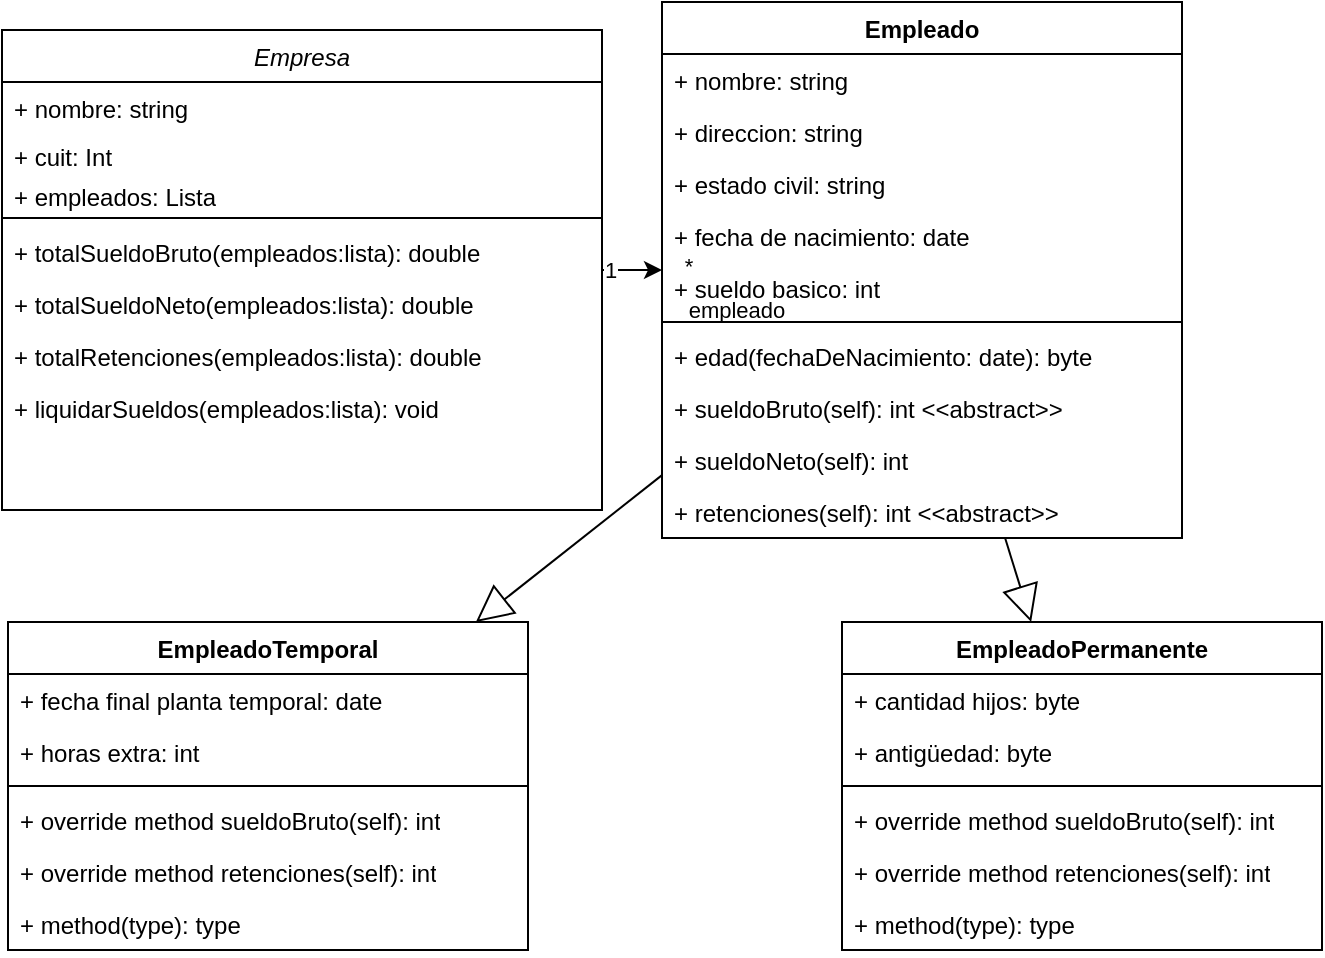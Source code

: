 <mxfile>
    <diagram id="C5RBs43oDa-KdzZeNtuy" name="Page-1">
        <mxGraphModel dx="629" dy="560" grid="1" gridSize="10" guides="1" tooltips="1" connect="1" arrows="1" fold="1" page="1" pageScale="1" pageWidth="827" pageHeight="1169" math="0" shadow="0">
            <root>
                <mxCell id="WIyWlLk6GJQsqaUBKTNV-0"/>
                <mxCell id="WIyWlLk6GJQsqaUBKTNV-1" parent="WIyWlLk6GJQsqaUBKTNV-0"/>
                <mxCell id="Jje3imni8qA5NjKe_Jq5-37" style="edgeStyle=orthogonalEdgeStyle;rounded=0;orthogonalLoop=1;jettySize=auto;html=1;" parent="WIyWlLk6GJQsqaUBKTNV-1" source="zkfFHV4jXpPFQw0GAbJ--0" target="Jje3imni8qA5NjKe_Jq5-11" edge="1">
                    <mxGeometry relative="1" as="geometry"/>
                </mxCell>
                <mxCell id="Jje3imni8qA5NjKe_Jq5-38" value="empleado" style="edgeLabel;html=1;align=center;verticalAlign=middle;resizable=0;points=[];" parent="Jje3imni8qA5NjKe_Jq5-37" vertex="1" connectable="0">
                    <mxGeometry x="-0.766" relative="1" as="geometry">
                        <mxPoint x="61" y="20" as="offset"/>
                    </mxGeometry>
                </mxCell>
                <mxCell id="Jje3imni8qA5NjKe_Jq5-39" value="*" style="edgeLabel;html=1;align=center;verticalAlign=middle;resizable=0;points=[];" parent="Jje3imni8qA5NjKe_Jq5-37" vertex="1" connectable="0">
                    <mxGeometry x="0.424" y="2" relative="1" as="geometry">
                        <mxPoint x="27" as="offset"/>
                    </mxGeometry>
                </mxCell>
                <mxCell id="Jje3imni8qA5NjKe_Jq5-40" value="1" style="edgeLabel;html=1;align=center;verticalAlign=middle;resizable=0;points=[];" parent="Jje3imni8qA5NjKe_Jq5-37" vertex="1" connectable="0">
                    <mxGeometry x="-0.869" relative="1" as="geometry">
                        <mxPoint as="offset"/>
                    </mxGeometry>
                </mxCell>
                <mxCell id="zkfFHV4jXpPFQw0GAbJ--0" value="Empresa" style="swimlane;fontStyle=2;align=center;verticalAlign=top;childLayout=stackLayout;horizontal=1;startSize=26;horizontalStack=0;resizeParent=1;resizeLast=0;collapsible=1;marginBottom=0;rounded=0;shadow=0;strokeWidth=1;" parent="WIyWlLk6GJQsqaUBKTNV-1" vertex="1">
                    <mxGeometry x="150" y="144" width="300" height="240" as="geometry">
                        <mxRectangle x="230" y="140" width="160" height="26" as="alternateBounds"/>
                    </mxGeometry>
                </mxCell>
                <mxCell id="Jje3imni8qA5NjKe_Jq5-0" value="+ nombre: string" style="text;strokeColor=none;fillColor=none;align=left;verticalAlign=top;spacingLeft=4;spacingRight=4;overflow=hidden;rotatable=0;points=[[0,0.5],[1,0.5]];portConstraint=eastwest;whiteSpace=wrap;html=1;" parent="zkfFHV4jXpPFQw0GAbJ--0" vertex="1">
                    <mxGeometry y="26" width="300" height="24" as="geometry"/>
                </mxCell>
                <mxCell id="Jje3imni8qA5NjKe_Jq5-2" value="+ cuit: Int" style="text;strokeColor=none;fillColor=none;align=left;verticalAlign=top;spacingLeft=4;spacingRight=4;overflow=hidden;rotatable=0;points=[[0,0.5],[1,0.5]];portConstraint=eastwest;whiteSpace=wrap;html=1;" parent="zkfFHV4jXpPFQw0GAbJ--0" vertex="1">
                    <mxGeometry y="50" width="300" height="20" as="geometry"/>
                </mxCell>
                <mxCell id="Jje3imni8qA5NjKe_Jq5-3" value="+ empleados: Lista" style="text;strokeColor=none;fillColor=none;align=left;verticalAlign=top;spacingLeft=4;spacingRight=4;overflow=hidden;rotatable=0;points=[[0,0.5],[1,0.5]];portConstraint=eastwest;whiteSpace=wrap;html=1;" parent="zkfFHV4jXpPFQw0GAbJ--0" vertex="1">
                    <mxGeometry y="70" width="300" height="20" as="geometry"/>
                </mxCell>
                <mxCell id="zkfFHV4jXpPFQw0GAbJ--4" value="" style="line;html=1;strokeWidth=1;align=left;verticalAlign=middle;spacingTop=-1;spacingLeft=3;spacingRight=3;rotatable=0;labelPosition=right;points=[];portConstraint=eastwest;" parent="zkfFHV4jXpPFQw0GAbJ--0" vertex="1">
                    <mxGeometry y="90" width="300" height="8" as="geometry"/>
                </mxCell>
                <mxCell id="Jje3imni8qA5NjKe_Jq5-7" value="+ totalSueldoBruto(empleados:lista): double" style="text;strokeColor=none;fillColor=none;align=left;verticalAlign=top;spacingLeft=4;spacingRight=4;overflow=hidden;rotatable=0;points=[[0,0.5],[1,0.5]];portConstraint=eastwest;whiteSpace=wrap;html=1;" parent="zkfFHV4jXpPFQw0GAbJ--0" vertex="1">
                    <mxGeometry y="98" width="300" height="26" as="geometry"/>
                </mxCell>
                <mxCell id="Jje3imni8qA5NjKe_Jq5-8" value="+ totalSueldoNeto(empleados:lista): double" style="text;strokeColor=none;fillColor=none;align=left;verticalAlign=top;spacingLeft=4;spacingRight=4;overflow=hidden;rotatable=0;points=[[0,0.5],[1,0.5]];portConstraint=eastwest;whiteSpace=wrap;html=1;" parent="zkfFHV4jXpPFQw0GAbJ--0" vertex="1">
                    <mxGeometry y="124" width="300" height="26" as="geometry"/>
                </mxCell>
                <mxCell id="Jje3imni8qA5NjKe_Jq5-9" value="+ totalRetenciones(empleados:lista): double" style="text;strokeColor=none;fillColor=none;align=left;verticalAlign=top;spacingLeft=4;spacingRight=4;overflow=hidden;rotatable=0;points=[[0,0.5],[1,0.5]];portConstraint=eastwest;whiteSpace=wrap;html=1;" parent="zkfFHV4jXpPFQw0GAbJ--0" vertex="1">
                    <mxGeometry y="150" width="300" height="26" as="geometry"/>
                </mxCell>
                <mxCell id="Jje3imni8qA5NjKe_Jq5-10" value="+ liquidarSueldos(empleados:lista): void" style="text;strokeColor=none;fillColor=none;align=left;verticalAlign=top;spacingLeft=4;spacingRight=4;overflow=hidden;rotatable=0;points=[[0,0.5],[1,0.5]];portConstraint=eastwest;whiteSpace=wrap;html=1;" parent="zkfFHV4jXpPFQw0GAbJ--0" vertex="1">
                    <mxGeometry y="176" width="300" height="26" as="geometry"/>
                </mxCell>
                <mxCell id="Jje3imni8qA5NjKe_Jq5-11" value="Empleado" style="swimlane;fontStyle=1;align=center;verticalAlign=top;childLayout=stackLayout;horizontal=1;startSize=26;horizontalStack=0;resizeParent=1;resizeParentMax=0;resizeLast=0;collapsible=1;marginBottom=0;whiteSpace=wrap;html=1;" parent="WIyWlLk6GJQsqaUBKTNV-1" vertex="1">
                    <mxGeometry x="480" y="130" width="260" height="268" as="geometry"/>
                </mxCell>
                <mxCell id="Jje3imni8qA5NjKe_Jq5-12" value="+ nombre: string" style="text;strokeColor=none;fillColor=none;align=left;verticalAlign=top;spacingLeft=4;spacingRight=4;overflow=hidden;rotatable=0;points=[[0,0.5],[1,0.5]];portConstraint=eastwest;whiteSpace=wrap;html=1;" parent="Jje3imni8qA5NjKe_Jq5-11" vertex="1">
                    <mxGeometry y="26" width="260" height="26" as="geometry"/>
                </mxCell>
                <mxCell id="Jje3imni8qA5NjKe_Jq5-15" value="+ direccion: string" style="text;strokeColor=none;fillColor=none;align=left;verticalAlign=top;spacingLeft=4;spacingRight=4;overflow=hidden;rotatable=0;points=[[0,0.5],[1,0.5]];portConstraint=eastwest;whiteSpace=wrap;html=1;" parent="Jje3imni8qA5NjKe_Jq5-11" vertex="1">
                    <mxGeometry y="52" width="260" height="26" as="geometry"/>
                </mxCell>
                <mxCell id="Jje3imni8qA5NjKe_Jq5-16" value="+ estado civil: string" style="text;strokeColor=none;fillColor=none;align=left;verticalAlign=top;spacingLeft=4;spacingRight=4;overflow=hidden;rotatable=0;points=[[0,0.5],[1,0.5]];portConstraint=eastwest;whiteSpace=wrap;html=1;" parent="Jje3imni8qA5NjKe_Jq5-11" vertex="1">
                    <mxGeometry y="78" width="260" height="26" as="geometry"/>
                </mxCell>
                <mxCell id="Jje3imni8qA5NjKe_Jq5-17" value="+ fecha de nacimiento: date" style="text;strokeColor=none;fillColor=none;align=left;verticalAlign=top;spacingLeft=4;spacingRight=4;overflow=hidden;rotatable=0;points=[[0,0.5],[1,0.5]];portConstraint=eastwest;whiteSpace=wrap;html=1;" parent="Jje3imni8qA5NjKe_Jq5-11" vertex="1">
                    <mxGeometry y="104" width="260" height="26" as="geometry"/>
                </mxCell>
                <mxCell id="Jje3imni8qA5NjKe_Jq5-18" value="+ sueldo basico: int" style="text;strokeColor=none;fillColor=none;align=left;verticalAlign=top;spacingLeft=4;spacingRight=4;overflow=hidden;rotatable=0;points=[[0,0.5],[1,0.5]];portConstraint=eastwest;whiteSpace=wrap;html=1;" parent="Jje3imni8qA5NjKe_Jq5-11" vertex="1">
                    <mxGeometry y="130" width="260" height="26" as="geometry"/>
                </mxCell>
                <mxCell id="Jje3imni8qA5NjKe_Jq5-13" value="" style="line;strokeWidth=1;fillColor=none;align=left;verticalAlign=middle;spacingTop=-1;spacingLeft=3;spacingRight=3;rotatable=0;labelPosition=right;points=[];portConstraint=eastwest;strokeColor=inherit;" parent="Jje3imni8qA5NjKe_Jq5-11" vertex="1">
                    <mxGeometry y="156" width="260" height="8" as="geometry"/>
                </mxCell>
                <mxCell id="Jje3imni8qA5NjKe_Jq5-14" value="+ edad(fechaDeNacimiento: date): byte" style="text;strokeColor=none;fillColor=none;align=left;verticalAlign=top;spacingLeft=4;spacingRight=4;overflow=hidden;rotatable=0;points=[[0,0.5],[1,0.5]];portConstraint=eastwest;whiteSpace=wrap;html=1;" parent="Jje3imni8qA5NjKe_Jq5-11" vertex="1">
                    <mxGeometry y="164" width="260" height="26" as="geometry"/>
                </mxCell>
                <mxCell id="Jje3imni8qA5NjKe_Jq5-44" value="+ sueldoBruto(self): int &amp;lt;&amp;lt;abstract&amp;gt;&amp;gt;" style="text;strokeColor=none;fillColor=none;align=left;verticalAlign=top;spacingLeft=4;spacingRight=4;overflow=hidden;rotatable=0;points=[[0,0.5],[1,0.5]];portConstraint=eastwest;whiteSpace=wrap;html=1;" parent="Jje3imni8qA5NjKe_Jq5-11" vertex="1">
                    <mxGeometry y="190" width="260" height="26" as="geometry"/>
                </mxCell>
                <mxCell id="Jje3imni8qA5NjKe_Jq5-47" value="+ sueldoNeto(self): int&amp;nbsp;" style="text;strokeColor=none;fillColor=none;align=left;verticalAlign=top;spacingLeft=4;spacingRight=4;overflow=hidden;rotatable=0;points=[[0,0.5],[1,0.5]];portConstraint=eastwest;whiteSpace=wrap;html=1;" parent="Jje3imni8qA5NjKe_Jq5-11" vertex="1">
                    <mxGeometry y="216" width="260" height="26" as="geometry"/>
                </mxCell>
                <mxCell id="Jje3imni8qA5NjKe_Jq5-46" value="+ retenciones(self): int &amp;lt;&amp;lt;abstract&amp;gt;&amp;gt;" style="text;strokeColor=none;fillColor=none;align=left;verticalAlign=top;spacingLeft=4;spacingRight=4;overflow=hidden;rotatable=0;points=[[0,0.5],[1,0.5]];portConstraint=eastwest;whiteSpace=wrap;html=1;" parent="Jje3imni8qA5NjKe_Jq5-11" vertex="1">
                    <mxGeometry y="242" width="260" height="26" as="geometry"/>
                </mxCell>
                <mxCell id="Jje3imni8qA5NjKe_Jq5-19" value="EmpleadoTemporal" style="swimlane;fontStyle=1;align=center;verticalAlign=top;childLayout=stackLayout;horizontal=1;startSize=26;horizontalStack=0;resizeParent=1;resizeParentMax=0;resizeLast=0;collapsible=1;marginBottom=0;whiteSpace=wrap;html=1;" parent="WIyWlLk6GJQsqaUBKTNV-1" vertex="1">
                    <mxGeometry x="153" y="440" width="260" height="164" as="geometry"/>
                </mxCell>
                <mxCell id="Jje3imni8qA5NjKe_Jq5-20" value="+ fecha final planta temporal: date" style="text;strokeColor=none;fillColor=none;align=left;verticalAlign=top;spacingLeft=4;spacingRight=4;overflow=hidden;rotatable=0;points=[[0,0.5],[1,0.5]];portConstraint=eastwest;whiteSpace=wrap;html=1;" parent="Jje3imni8qA5NjKe_Jq5-19" vertex="1">
                    <mxGeometry y="26" width="260" height="26" as="geometry"/>
                </mxCell>
                <mxCell id="Jje3imni8qA5NjKe_Jq5-43" value="+ horas extra: int" style="text;strokeColor=none;fillColor=none;align=left;verticalAlign=top;spacingLeft=4;spacingRight=4;overflow=hidden;rotatable=0;points=[[0,0.5],[1,0.5]];portConstraint=eastwest;whiteSpace=wrap;html=1;" parent="Jje3imni8qA5NjKe_Jq5-19" vertex="1">
                    <mxGeometry y="52" width="260" height="26" as="geometry"/>
                </mxCell>
                <mxCell id="Jje3imni8qA5NjKe_Jq5-21" value="" style="line;strokeWidth=1;fillColor=none;align=left;verticalAlign=middle;spacingTop=-1;spacingLeft=3;spacingRight=3;rotatable=0;labelPosition=right;points=[];portConstraint=eastwest;strokeColor=inherit;" parent="Jje3imni8qA5NjKe_Jq5-19" vertex="1">
                    <mxGeometry y="78" width="260" height="8" as="geometry"/>
                </mxCell>
                <mxCell id="Jje3imni8qA5NjKe_Jq5-48" value="+ override method sueldoBruto(self): int" style="text;strokeColor=none;fillColor=none;align=left;verticalAlign=top;spacingLeft=4;spacingRight=4;overflow=hidden;rotatable=0;points=[[0,0.5],[1,0.5]];portConstraint=eastwest;whiteSpace=wrap;html=1;" parent="Jje3imni8qA5NjKe_Jq5-19" vertex="1">
                    <mxGeometry y="86" width="260" height="26" as="geometry"/>
                </mxCell>
                <mxCell id="Jje3imni8qA5NjKe_Jq5-49" value="+ override method retenciones(self): int" style="text;strokeColor=none;fillColor=none;align=left;verticalAlign=top;spacingLeft=4;spacingRight=4;overflow=hidden;rotatable=0;points=[[0,0.5],[1,0.5]];portConstraint=eastwest;whiteSpace=wrap;html=1;" parent="Jje3imni8qA5NjKe_Jq5-19" vertex="1">
                    <mxGeometry y="112" width="260" height="26" as="geometry"/>
                </mxCell>
                <mxCell id="Jje3imni8qA5NjKe_Jq5-22" value="+ method(type): type" style="text;strokeColor=none;fillColor=none;align=left;verticalAlign=top;spacingLeft=4;spacingRight=4;overflow=hidden;rotatable=0;points=[[0,0.5],[1,0.5]];portConstraint=eastwest;whiteSpace=wrap;html=1;" parent="Jje3imni8qA5NjKe_Jq5-19" vertex="1">
                    <mxGeometry y="138" width="260" height="26" as="geometry"/>
                </mxCell>
                <mxCell id="Jje3imni8qA5NjKe_Jq5-27" value="EmpleadoPermanente" style="swimlane;fontStyle=1;align=center;verticalAlign=top;childLayout=stackLayout;horizontal=1;startSize=26;horizontalStack=0;resizeParent=1;resizeParentMax=0;resizeLast=0;collapsible=1;marginBottom=0;whiteSpace=wrap;html=1;" parent="WIyWlLk6GJQsqaUBKTNV-1" vertex="1">
                    <mxGeometry x="570" y="440" width="240" height="164" as="geometry"/>
                </mxCell>
                <mxCell id="Jje3imni8qA5NjKe_Jq5-28" value="+ cantidad hijos: byte" style="text;strokeColor=none;fillColor=none;align=left;verticalAlign=top;spacingLeft=4;spacingRight=4;overflow=hidden;rotatable=0;points=[[0,0.5],[1,0.5]];portConstraint=eastwest;whiteSpace=wrap;html=1;" parent="Jje3imni8qA5NjKe_Jq5-27" vertex="1">
                    <mxGeometry y="26" width="240" height="26" as="geometry"/>
                </mxCell>
                <mxCell id="Jje3imni8qA5NjKe_Jq5-42" value="+ antigüedad: byte" style="text;strokeColor=none;fillColor=none;align=left;verticalAlign=top;spacingLeft=4;spacingRight=4;overflow=hidden;rotatable=0;points=[[0,0.5],[1,0.5]];portConstraint=eastwest;whiteSpace=wrap;html=1;" parent="Jje3imni8qA5NjKe_Jq5-27" vertex="1">
                    <mxGeometry y="52" width="240" height="26" as="geometry"/>
                </mxCell>
                <mxCell id="Jje3imni8qA5NjKe_Jq5-29" value="" style="line;strokeWidth=1;fillColor=none;align=left;verticalAlign=middle;spacingTop=-1;spacingLeft=3;spacingRight=3;rotatable=0;labelPosition=right;points=[];portConstraint=eastwest;strokeColor=inherit;" parent="Jje3imni8qA5NjKe_Jq5-27" vertex="1">
                    <mxGeometry y="78" width="240" height="8" as="geometry"/>
                </mxCell>
                <mxCell id="Jje3imni8qA5NjKe_Jq5-50" value="+ override method sueldoBruto(self): int" style="text;strokeColor=none;fillColor=none;align=left;verticalAlign=top;spacingLeft=4;spacingRight=4;overflow=hidden;rotatable=0;points=[[0,0.5],[1,0.5]];portConstraint=eastwest;whiteSpace=wrap;html=1;" parent="Jje3imni8qA5NjKe_Jq5-27" vertex="1">
                    <mxGeometry y="86" width="240" height="26" as="geometry"/>
                </mxCell>
                <mxCell id="Jje3imni8qA5NjKe_Jq5-51" value="+ override method retenciones(self): int" style="text;strokeColor=none;fillColor=none;align=left;verticalAlign=top;spacingLeft=4;spacingRight=4;overflow=hidden;rotatable=0;points=[[0,0.5],[1,0.5]];portConstraint=eastwest;whiteSpace=wrap;html=1;" parent="Jje3imni8qA5NjKe_Jq5-27" vertex="1">
                    <mxGeometry y="112" width="240" height="26" as="geometry"/>
                </mxCell>
                <mxCell id="Jje3imni8qA5NjKe_Jq5-30" value="+ method(type): type" style="text;strokeColor=none;fillColor=none;align=left;verticalAlign=top;spacingLeft=4;spacingRight=4;overflow=hidden;rotatable=0;points=[[0,0.5],[1,0.5]];portConstraint=eastwest;whiteSpace=wrap;html=1;" parent="Jje3imni8qA5NjKe_Jq5-27" vertex="1">
                    <mxGeometry y="138" width="240" height="26" as="geometry"/>
                </mxCell>
                <mxCell id="Jje3imni8qA5NjKe_Jq5-32" value="" style="endArrow=block;endSize=16;endFill=0;html=1;rounded=0;" parent="WIyWlLk6GJQsqaUBKTNV-1" source="Jje3imni8qA5NjKe_Jq5-11" target="Jje3imni8qA5NjKe_Jq5-19" edge="1">
                    <mxGeometry width="160" relative="1" as="geometry">
                        <mxPoint x="414.0" y="370.002" as="sourcePoint"/>
                        <mxPoint x="364.0" y="458" as="targetPoint"/>
                    </mxGeometry>
                </mxCell>
                <mxCell id="Jje3imni8qA5NjKe_Jq5-41" value="" style="endArrow=block;endSize=16;endFill=0;html=1;rounded=0;" parent="WIyWlLk6GJQsqaUBKTNV-1" source="Jje3imni8qA5NjKe_Jq5-11" target="Jje3imni8qA5NjKe_Jq5-27" edge="1">
                    <mxGeometry width="160" relative="1" as="geometry">
                        <mxPoint x="615" y="420" as="sourcePoint"/>
                        <mxPoint x="540" y="510" as="targetPoint"/>
                    </mxGeometry>
                </mxCell>
            </root>
        </mxGraphModel>
    </diagram>
</mxfile>